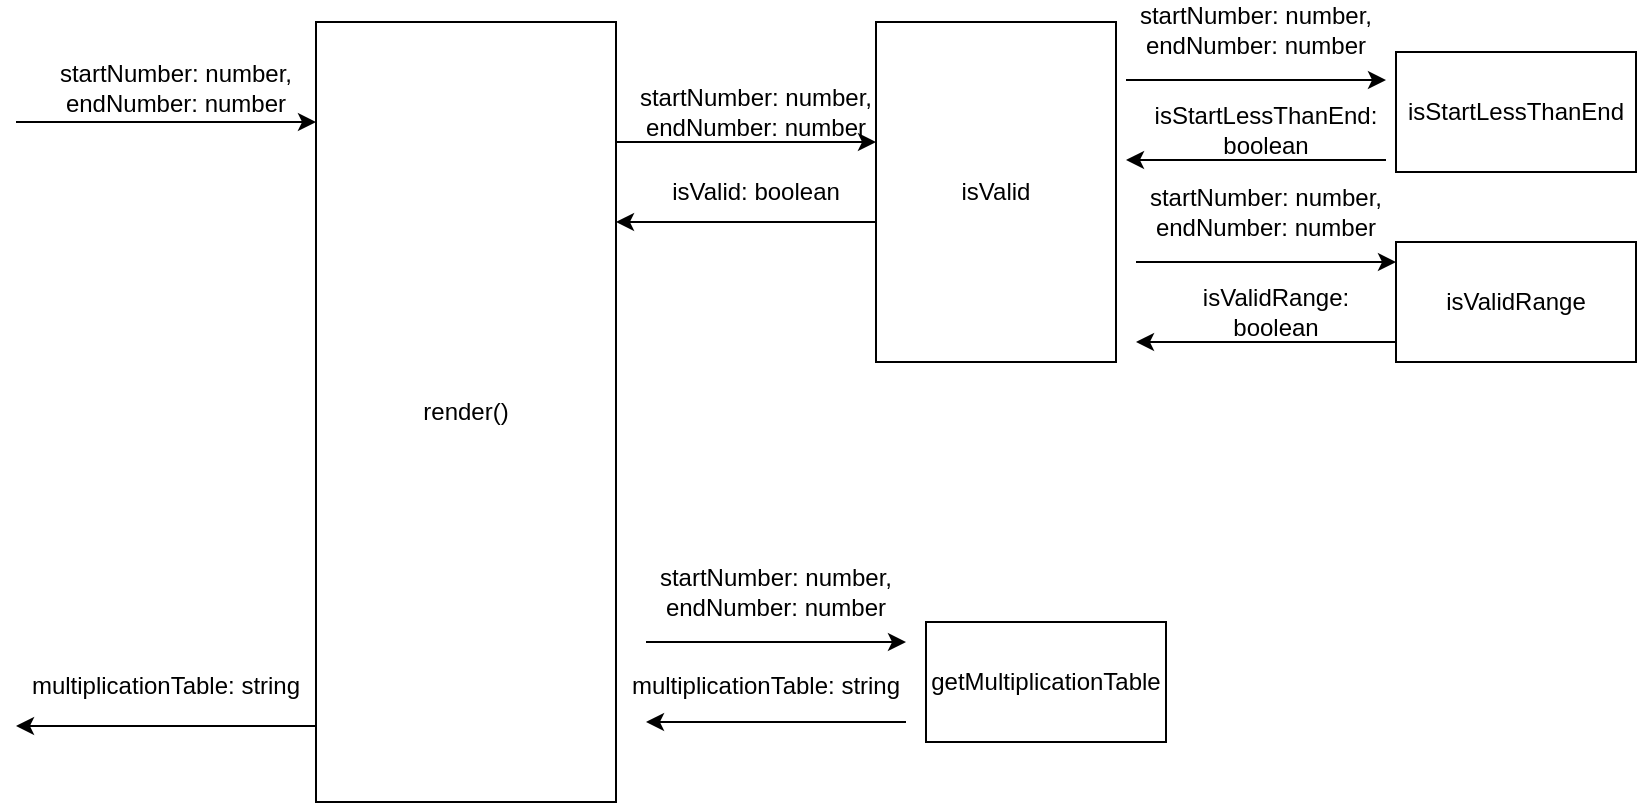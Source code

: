 <mxfile version="20.5.1" type="github">
  <diagram id="0xq7A29wWLnAw-vvbfKA" name="Page-1">
    <mxGraphModel dx="1038" dy="684" grid="1" gridSize="10" guides="1" tooltips="1" connect="1" arrows="1" fold="1" page="1" pageScale="1" pageWidth="850" pageHeight="1100" math="0" shadow="0">
      <root>
        <mxCell id="0" />
        <mxCell id="1" parent="0" />
        <mxCell id="syNlQZ1L9LTMgfkHT_uF-1" value="render()" style="whiteSpace=wrap;html=1;" vertex="1" parent="1">
          <mxGeometry x="220" y="380" width="150" height="390" as="geometry" />
        </mxCell>
        <mxCell id="syNlQZ1L9LTMgfkHT_uF-2" value="" style="edgeStyle=none;orthogonalLoop=1;jettySize=auto;html=1;rounded=0;" edge="1" parent="1">
          <mxGeometry width="80" relative="1" as="geometry">
            <mxPoint x="70" y="430" as="sourcePoint" />
            <mxPoint x="220" y="430" as="targetPoint" />
            <Array as="points" />
          </mxGeometry>
        </mxCell>
        <mxCell id="syNlQZ1L9LTMgfkHT_uF-3" value="startNumber: number,&lt;br&gt;endNumber: number" style="text;html=1;strokeColor=none;fillColor=none;align=center;verticalAlign=middle;whiteSpace=wrap;rounded=0;" vertex="1" parent="1">
          <mxGeometry x="90" y="397.5" width="120" height="30" as="geometry" />
        </mxCell>
        <mxCell id="syNlQZ1L9LTMgfkHT_uF-4" value="" style="edgeStyle=none;orthogonalLoop=1;jettySize=auto;html=1;rounded=0;" edge="1" parent="1">
          <mxGeometry width="80" relative="1" as="geometry">
            <mxPoint x="220" y="732" as="sourcePoint" />
            <mxPoint x="70" y="732" as="targetPoint" />
            <Array as="points" />
          </mxGeometry>
        </mxCell>
        <mxCell id="syNlQZ1L9LTMgfkHT_uF-6" value="isStartLessThanEnd" style="whiteSpace=wrap;html=1;" vertex="1" parent="1">
          <mxGeometry x="760" y="395" width="120" height="60" as="geometry" />
        </mxCell>
        <mxCell id="syNlQZ1L9LTMgfkHT_uF-7" value="" style="edgeStyle=none;orthogonalLoop=1;jettySize=auto;html=1;rounded=0;" edge="1" parent="1">
          <mxGeometry width="80" relative="1" as="geometry">
            <mxPoint x="370" y="440" as="sourcePoint" />
            <mxPoint x="500" y="440" as="targetPoint" />
            <Array as="points" />
          </mxGeometry>
        </mxCell>
        <mxCell id="syNlQZ1L9LTMgfkHT_uF-8" value="" style="edgeStyle=none;orthogonalLoop=1;jettySize=auto;html=1;rounded=0;" edge="1" parent="1">
          <mxGeometry width="80" relative="1" as="geometry">
            <mxPoint x="500" y="480" as="sourcePoint" />
            <mxPoint x="370" y="480" as="targetPoint" />
            <Array as="points" />
          </mxGeometry>
        </mxCell>
        <mxCell id="syNlQZ1L9LTMgfkHT_uF-10" value="isValid: boolean" style="text;html=1;strokeColor=none;fillColor=none;align=center;verticalAlign=middle;whiteSpace=wrap;rounded=0;" vertex="1" parent="1">
          <mxGeometry x="380" y="450" width="120" height="30" as="geometry" />
        </mxCell>
        <mxCell id="syNlQZ1L9LTMgfkHT_uF-17" value="multiplicationTable: string" style="text;html=1;strokeColor=none;fillColor=none;align=center;verticalAlign=middle;whiteSpace=wrap;rounded=0;" vertex="1" parent="1">
          <mxGeometry x="70" y="697" width="150" height="30" as="geometry" />
        </mxCell>
        <mxCell id="syNlQZ1L9LTMgfkHT_uF-18" value="startNumber: number,&lt;br&gt;endNumber: number" style="text;html=1;strokeColor=none;fillColor=none;align=center;verticalAlign=middle;whiteSpace=wrap;rounded=0;" vertex="1" parent="1">
          <mxGeometry x="380" y="410" width="120" height="30" as="geometry" />
        </mxCell>
        <mxCell id="syNlQZ1L9LTMgfkHT_uF-19" value="isValidRange" style="whiteSpace=wrap;html=1;" vertex="1" parent="1">
          <mxGeometry x="760" y="490" width="120" height="60" as="geometry" />
        </mxCell>
        <mxCell id="syNlQZ1L9LTMgfkHT_uF-20" value="" style="edgeStyle=none;orthogonalLoop=1;jettySize=auto;html=1;rounded=0;" edge="1" parent="1">
          <mxGeometry width="80" relative="1" as="geometry">
            <mxPoint x="630" y="500" as="sourcePoint" />
            <mxPoint x="760" y="500" as="targetPoint" />
            <Array as="points" />
          </mxGeometry>
        </mxCell>
        <mxCell id="syNlQZ1L9LTMgfkHT_uF-21" value="" style="edgeStyle=none;orthogonalLoop=1;jettySize=auto;html=1;rounded=0;" edge="1" parent="1">
          <mxGeometry width="80" relative="1" as="geometry">
            <mxPoint x="760" y="540" as="sourcePoint" />
            <mxPoint x="630" y="540" as="targetPoint" />
            <Array as="points" />
          </mxGeometry>
        </mxCell>
        <mxCell id="syNlQZ1L9LTMgfkHT_uF-22" value="isValidRange: boolean" style="text;html=1;strokeColor=none;fillColor=none;align=center;verticalAlign=middle;whiteSpace=wrap;rounded=0;" vertex="1" parent="1">
          <mxGeometry x="640" y="510" width="120" height="30" as="geometry" />
        </mxCell>
        <mxCell id="syNlQZ1L9LTMgfkHT_uF-23" value="startNumber: number,&lt;br&gt;endNumber: number" style="text;html=1;strokeColor=none;fillColor=none;align=center;verticalAlign=middle;whiteSpace=wrap;rounded=0;" vertex="1" parent="1">
          <mxGeometry x="635" y="460" width="120" height="30" as="geometry" />
        </mxCell>
        <mxCell id="syNlQZ1L9LTMgfkHT_uF-25" value="getMultiplicationTable" style="whiteSpace=wrap;html=1;" vertex="1" parent="1">
          <mxGeometry x="525" y="680" width="120" height="60" as="geometry" />
        </mxCell>
        <mxCell id="syNlQZ1L9LTMgfkHT_uF-26" value="" style="edgeStyle=none;orthogonalLoop=1;jettySize=auto;html=1;rounded=0;" edge="1" parent="1">
          <mxGeometry width="80" relative="1" as="geometry">
            <mxPoint x="385" y="690" as="sourcePoint" />
            <mxPoint x="515" y="690" as="targetPoint" />
            <Array as="points" />
          </mxGeometry>
        </mxCell>
        <mxCell id="syNlQZ1L9LTMgfkHT_uF-27" value="" style="edgeStyle=none;orthogonalLoop=1;jettySize=auto;html=1;rounded=0;" edge="1" parent="1">
          <mxGeometry width="80" relative="1" as="geometry">
            <mxPoint x="515" y="730" as="sourcePoint" />
            <mxPoint x="385" y="730" as="targetPoint" />
            <Array as="points" />
          </mxGeometry>
        </mxCell>
        <mxCell id="syNlQZ1L9LTMgfkHT_uF-29" value="startNumber: number,&lt;br&gt;endNumber: number" style="text;html=1;strokeColor=none;fillColor=none;align=center;verticalAlign=middle;whiteSpace=wrap;rounded=0;" vertex="1" parent="1">
          <mxGeometry x="390" y="650" width="120" height="30" as="geometry" />
        </mxCell>
        <mxCell id="syNlQZ1L9LTMgfkHT_uF-30" value="multiplicationTable: string" style="text;html=1;strokeColor=none;fillColor=none;align=center;verticalAlign=middle;whiteSpace=wrap;rounded=0;" vertex="1" parent="1">
          <mxGeometry x="370" y="697" width="150" height="30" as="geometry" />
        </mxCell>
        <mxCell id="syNlQZ1L9LTMgfkHT_uF-35" value="isValid" style="whiteSpace=wrap;html=1;" vertex="1" parent="1">
          <mxGeometry x="500" y="380" width="120" height="170" as="geometry" />
        </mxCell>
        <mxCell id="syNlQZ1L9LTMgfkHT_uF-36" value="" style="edgeStyle=none;orthogonalLoop=1;jettySize=auto;html=1;rounded=0;" edge="1" parent="1">
          <mxGeometry width="80" relative="1" as="geometry">
            <mxPoint x="625" y="409" as="sourcePoint" />
            <mxPoint x="755" y="409" as="targetPoint" />
            <Array as="points" />
          </mxGeometry>
        </mxCell>
        <mxCell id="syNlQZ1L9LTMgfkHT_uF-37" value="" style="edgeStyle=none;orthogonalLoop=1;jettySize=auto;html=1;rounded=0;" edge="1" parent="1">
          <mxGeometry width="80" relative="1" as="geometry">
            <mxPoint x="755" y="449" as="sourcePoint" />
            <mxPoint x="625" y="449" as="targetPoint" />
            <Array as="points" />
          </mxGeometry>
        </mxCell>
        <mxCell id="syNlQZ1L9LTMgfkHT_uF-38" value="isStartLessThanEnd: boolean" style="text;html=1;strokeColor=none;fillColor=none;align=center;verticalAlign=middle;whiteSpace=wrap;rounded=0;" vertex="1" parent="1">
          <mxGeometry x="635" y="419" width="120" height="30" as="geometry" />
        </mxCell>
        <mxCell id="syNlQZ1L9LTMgfkHT_uF-39" value="startNumber: number,&lt;br&gt;endNumber: number" style="text;html=1;strokeColor=none;fillColor=none;align=center;verticalAlign=middle;whiteSpace=wrap;rounded=0;" vertex="1" parent="1">
          <mxGeometry x="630" y="369" width="120" height="30" as="geometry" />
        </mxCell>
      </root>
    </mxGraphModel>
  </diagram>
</mxfile>
